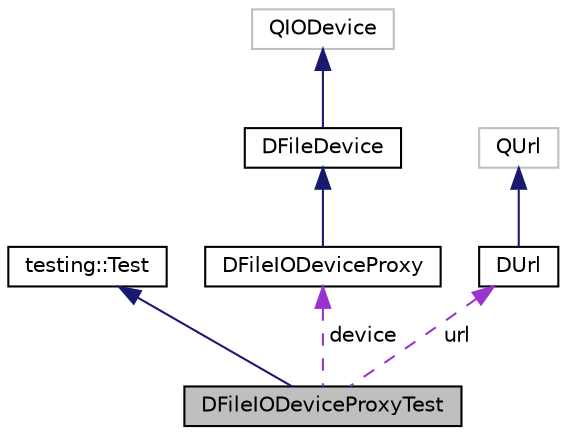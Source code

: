 digraph "DFileIODeviceProxyTest"
{
  edge [fontname="Helvetica",fontsize="10",labelfontname="Helvetica",labelfontsize="10"];
  node [fontname="Helvetica",fontsize="10",shape=record];
  Node2 [label="DFileIODeviceProxyTest",height=0.2,width=0.4,color="black", fillcolor="grey75", style="filled", fontcolor="black"];
  Node3 -> Node2 [dir="back",color="midnightblue",fontsize="10",style="solid",fontname="Helvetica"];
  Node3 [label="testing::Test",height=0.2,width=0.4,color="black", fillcolor="white", style="filled",URL="$classtesting_1_1_test.html"];
  Node4 -> Node2 [dir="back",color="darkorchid3",fontsize="10",style="dashed",label=" device" ,fontname="Helvetica"];
  Node4 [label="DFileIODeviceProxy",height=0.2,width=0.4,color="black", fillcolor="white", style="filled",URL="$class_d_file_i_o_device_proxy.html"];
  Node5 -> Node4 [dir="back",color="midnightblue",fontsize="10",style="solid",fontname="Helvetica"];
  Node5 [label="DFileDevice",height=0.2,width=0.4,color="black", fillcolor="white", style="filled",URL="$class_d_file_device.html"];
  Node6 -> Node5 [dir="back",color="midnightblue",fontsize="10",style="solid",fontname="Helvetica"];
  Node6 [label="QIODevice",height=0.2,width=0.4,color="grey75", fillcolor="white", style="filled"];
  Node7 -> Node2 [dir="back",color="darkorchid3",fontsize="10",style="dashed",label=" url" ,fontname="Helvetica"];
  Node7 [label="DUrl",height=0.2,width=0.4,color="black", fillcolor="white", style="filled",URL="$class_d_url.html"];
  Node8 -> Node7 [dir="back",color="midnightblue",fontsize="10",style="solid",fontname="Helvetica"];
  Node8 [label="QUrl",height=0.2,width=0.4,color="grey75", fillcolor="white", style="filled"];
}
